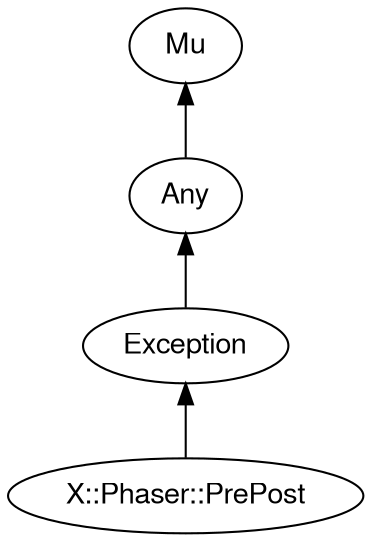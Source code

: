digraph "perl6-type-graph" {
    rankdir=BT;
    splines=polyline;
    overlap=false; 
    // Types
    "X::Phaser::PrePost" [color="#000000", fontcolor="#000000", href="/type/X::Phaser::PrePost", fontname="FreeSans"];
    "Mu" [color="#000000", fontcolor="#000000", href="/type/Mu", fontname="FreeSans"];
    "Any" [color="#000000", fontcolor="#000000", href="/type/Any", fontname="FreeSans"];
    "Exception" [color="#000000", fontcolor="#000000", href="/type/Exception", fontname="FreeSans"];

    // Superclasses
    "X::Phaser::PrePost" -> "Exception" [color="#000000"];
    "Any" -> "Mu" [color="#000000"];
    "Exception" -> "Any" [color="#000000"];

    // Roles
}
